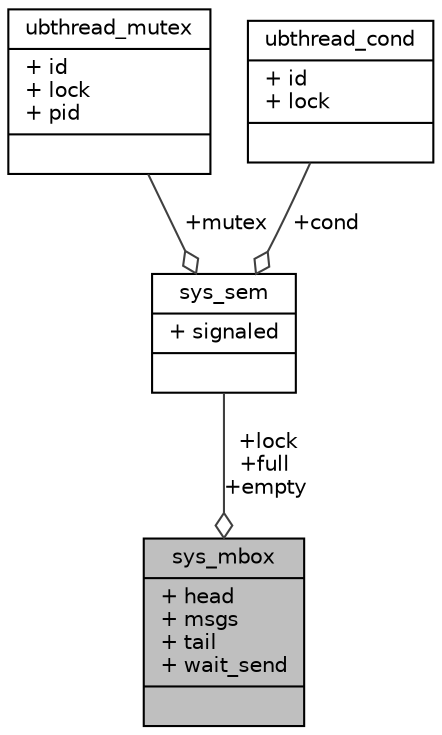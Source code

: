 digraph "sys_mbox"
{
 // LATEX_PDF_SIZE
  edge [fontname="Helvetica",fontsize="10",labelfontname="Helvetica",labelfontsize="10"];
  node [fontname="Helvetica",fontsize="10",shape=record];
  Node1 [label="{sys_mbox\n|+ head\l+ msgs\l+ tail\l+ wait_send\l|}",height=0.2,width=0.4,color="black", fillcolor="grey75", style="filled", fontcolor="black",tooltip=" "];
  Node2 -> Node1 [color="grey25",fontsize="10",style="solid",label=" +lock\n+full\n+empty" ,arrowhead="odiamond",fontname="Helvetica"];
  Node2 [label="{sys_sem\n|+ signaled\l|}",height=0.2,width=0.4,color="black", fillcolor="white", style="filled",URL="$structsys__sem.html",tooltip=" "];
  Node3 -> Node2 [color="grey25",fontsize="10",style="solid",label=" +mutex" ,arrowhead="odiamond",fontname="Helvetica"];
  Node3 [label="{ubthread_mutex\n|+ id\l+ lock\l+ pid\l|}",height=0.2,width=0.4,color="black", fillcolor="white", style="filled",URL="$structubthread__mutex.html",tooltip=" "];
  Node4 -> Node2 [color="grey25",fontsize="10",style="solid",label=" +cond" ,arrowhead="odiamond",fontname="Helvetica"];
  Node4 [label="{ubthread_cond\n|+ id\l+ lock\l|}",height=0.2,width=0.4,color="black", fillcolor="white", style="filled",URL="$structubthread__cond.html",tooltip=" "];
}
